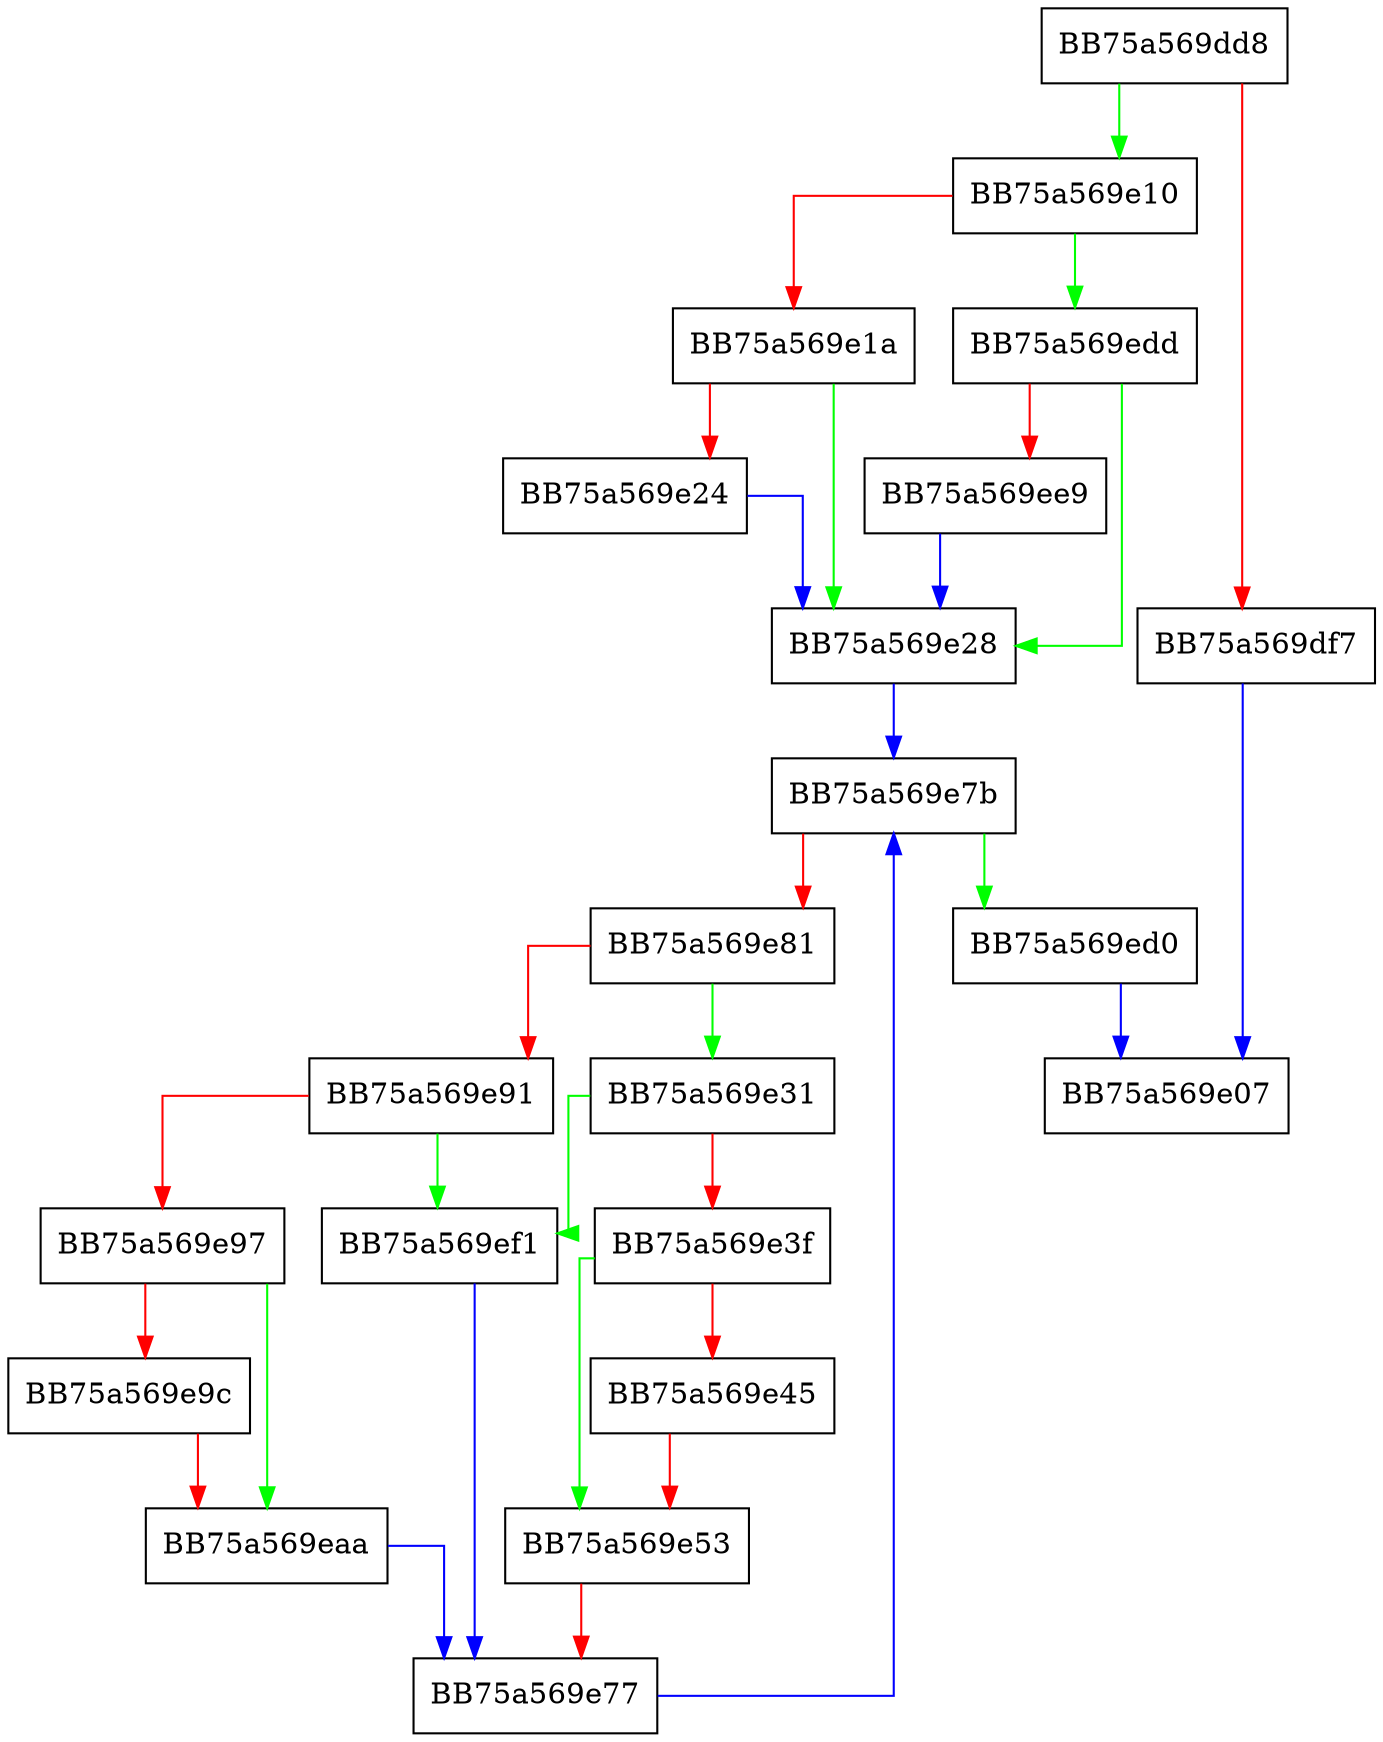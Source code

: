 digraph _Insert_node {
  node [shape="box"];
  graph [splines=ortho];
  BB75a569dd8 -> BB75a569e10 [color="green"];
  BB75a569dd8 -> BB75a569df7 [color="red"];
  BB75a569df7 -> BB75a569e07 [color="blue"];
  BB75a569e10 -> BB75a569edd [color="green"];
  BB75a569e10 -> BB75a569e1a [color="red"];
  BB75a569e1a -> BB75a569e28 [color="green"];
  BB75a569e1a -> BB75a569e24 [color="red"];
  BB75a569e24 -> BB75a569e28 [color="blue"];
  BB75a569e28 -> BB75a569e7b [color="blue"];
  BB75a569e31 -> BB75a569ef1 [color="green"];
  BB75a569e31 -> BB75a569e3f [color="red"];
  BB75a569e3f -> BB75a569e53 [color="green"];
  BB75a569e3f -> BB75a569e45 [color="red"];
  BB75a569e45 -> BB75a569e53 [color="red"];
  BB75a569e53 -> BB75a569e77 [color="red"];
  BB75a569e77 -> BB75a569e7b [color="blue"];
  BB75a569e7b -> BB75a569ed0 [color="green"];
  BB75a569e7b -> BB75a569e81 [color="red"];
  BB75a569e81 -> BB75a569e31 [color="green"];
  BB75a569e81 -> BB75a569e91 [color="red"];
  BB75a569e91 -> BB75a569ef1 [color="green"];
  BB75a569e91 -> BB75a569e97 [color="red"];
  BB75a569e97 -> BB75a569eaa [color="green"];
  BB75a569e97 -> BB75a569e9c [color="red"];
  BB75a569e9c -> BB75a569eaa [color="red"];
  BB75a569eaa -> BB75a569e77 [color="blue"];
  BB75a569ed0 -> BB75a569e07 [color="blue"];
  BB75a569edd -> BB75a569e28 [color="green"];
  BB75a569edd -> BB75a569ee9 [color="red"];
  BB75a569ee9 -> BB75a569e28 [color="blue"];
  BB75a569ef1 -> BB75a569e77 [color="blue"];
}